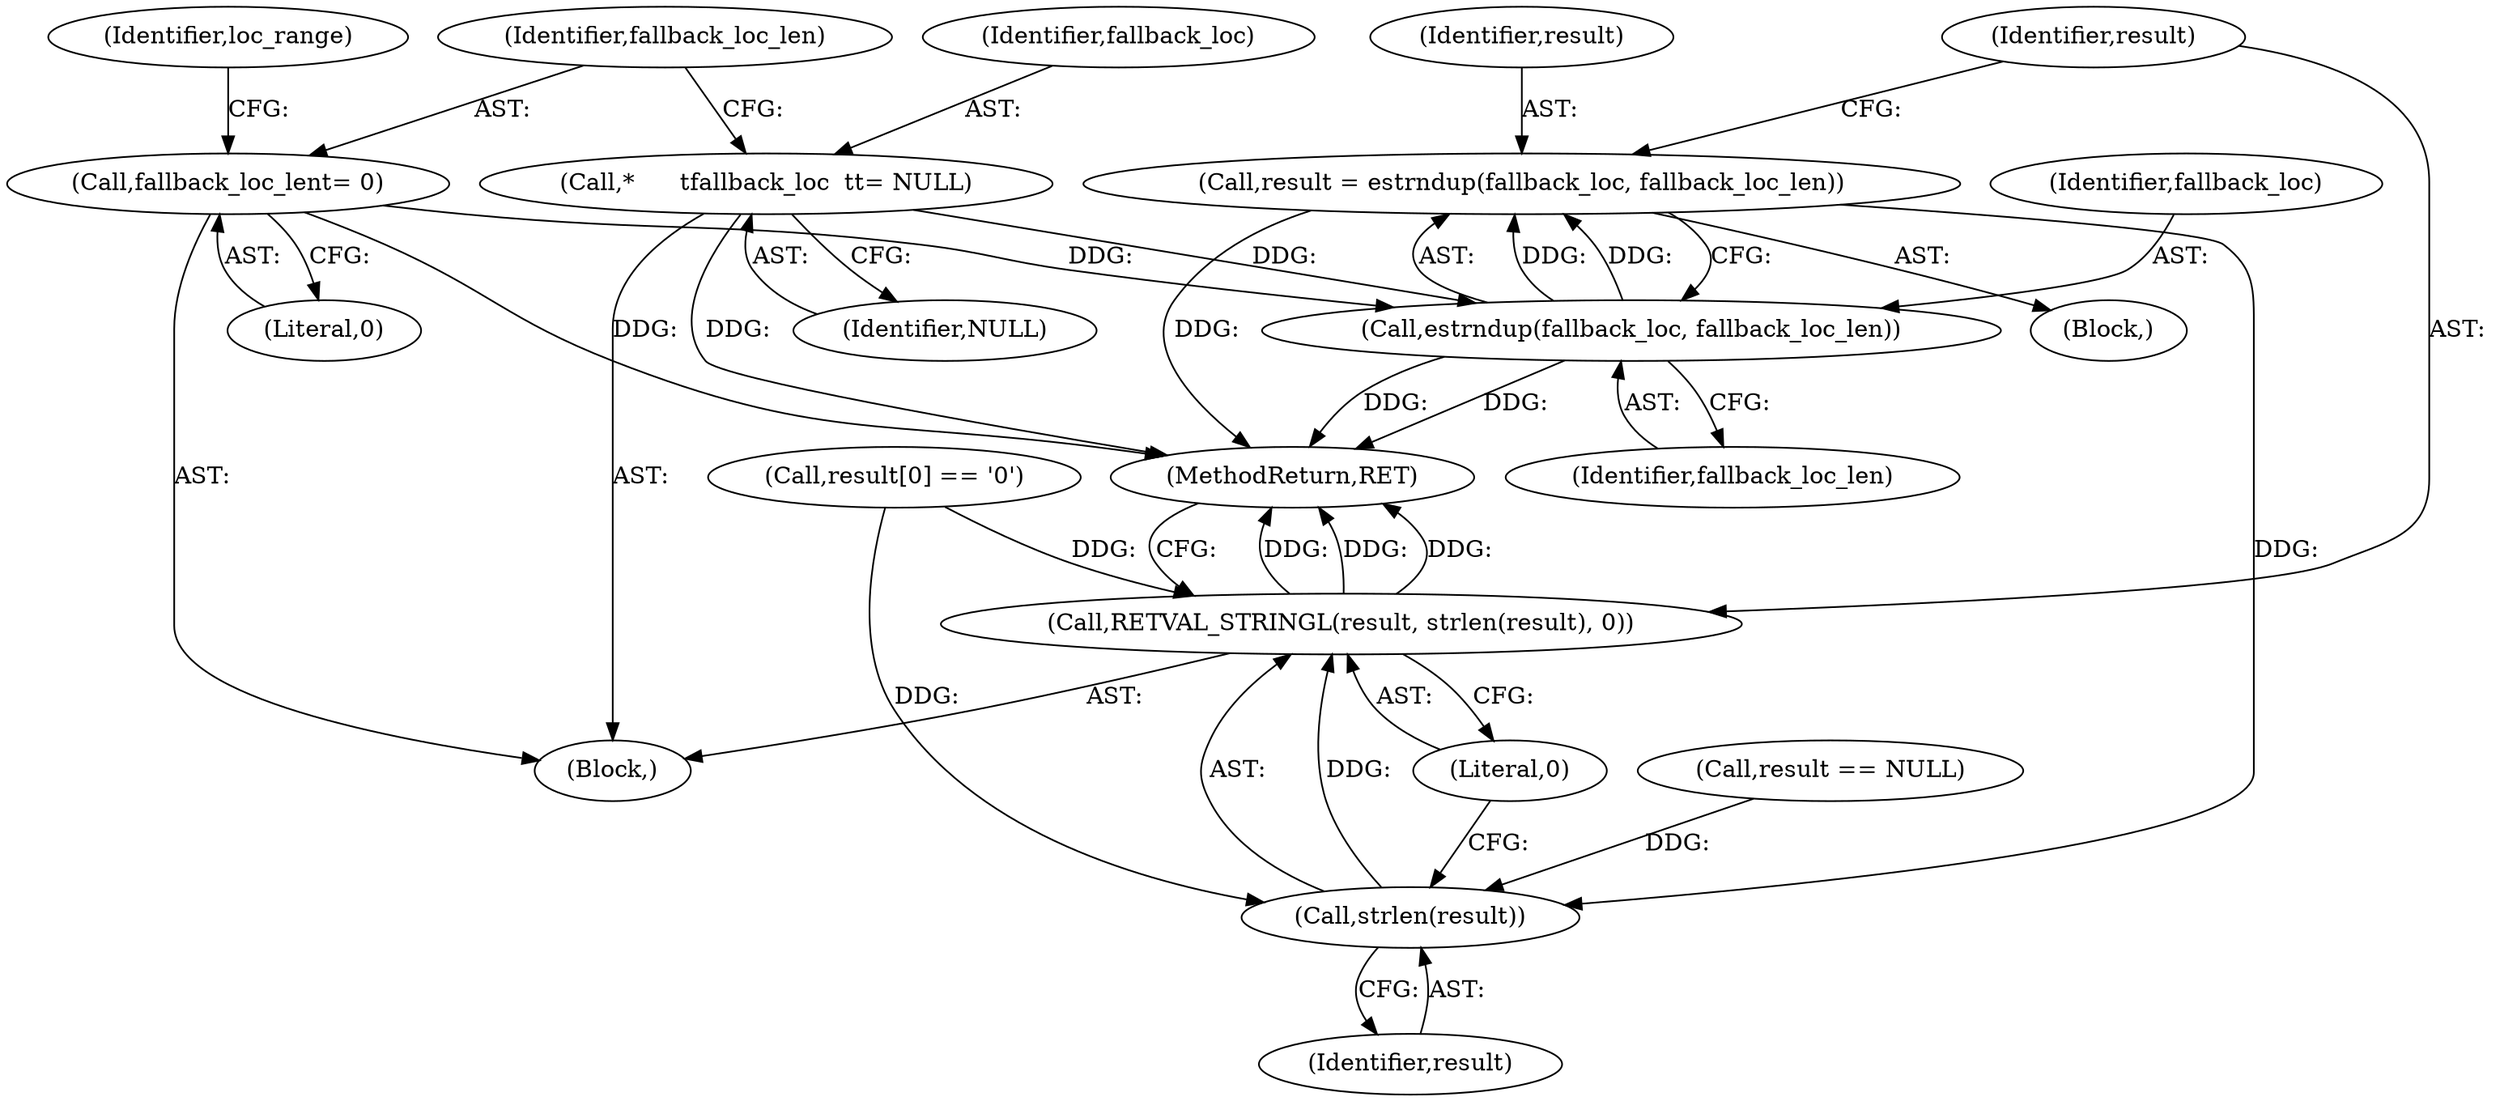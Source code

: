 digraph "0_php-src_97eff7eb57fc2320c267a949cffd622c38712484?w=1_11@pointer" {
"1000174" [label="(Call,result = estrndup(fallback_loc, fallback_loc_len))"];
"1000176" [label="(Call,estrndup(fallback_loc, fallback_loc_len))"];
"1000104" [label="(Call,*      \tfallback_loc  \t\t= NULL)"];
"1000108" [label="(Call,fallback_loc_len\t= 0)"];
"1000184" [label="(Call,strlen(result))"];
"1000182" [label="(Call,RETVAL_STRINGL(result, strlen(result), 0))"];
"1000182" [label="(Call,RETVAL_STRINGL(result, strlen(result), 0))"];
"1000175" [label="(Identifier,result)"];
"1000186" [label="(Literal,0)"];
"1000177" [label="(Identifier,fallback_loc)"];
"1000104" [label="(Call,*      \tfallback_loc  \t\t= NULL)"];
"1000109" [label="(Identifier,fallback_loc_len)"];
"1000165" [label="(Call,result[0] == '\0')"];
"1000110" [label="(Literal,0)"];
"1000113" [label="(Identifier,loc_range)"];
"1000184" [label="(Call,strlen(result))"];
"1000108" [label="(Call,fallback_loc_len\t= 0)"];
"1000183" [label="(Identifier,result)"];
"1000178" [label="(Identifier,fallback_loc_len)"];
"1000187" [label="(MethodReturn,RET)"];
"1000162" [label="(Call,result == NULL)"];
"1000106" [label="(Identifier,NULL)"];
"1000102" [label="(Block,)"];
"1000176" [label="(Call,estrndup(fallback_loc, fallback_loc_len))"];
"1000174" [label="(Call,result = estrndup(fallback_loc, fallback_loc_len))"];
"1000173" [label="(Block,)"];
"1000105" [label="(Identifier,fallback_loc)"];
"1000185" [label="(Identifier,result)"];
"1000174" -> "1000173"  [label="AST: "];
"1000174" -> "1000176"  [label="CFG: "];
"1000175" -> "1000174"  [label="AST: "];
"1000176" -> "1000174"  [label="AST: "];
"1000183" -> "1000174"  [label="CFG: "];
"1000174" -> "1000187"  [label="DDG: "];
"1000176" -> "1000174"  [label="DDG: "];
"1000176" -> "1000174"  [label="DDG: "];
"1000174" -> "1000184"  [label="DDG: "];
"1000176" -> "1000178"  [label="CFG: "];
"1000177" -> "1000176"  [label="AST: "];
"1000178" -> "1000176"  [label="AST: "];
"1000176" -> "1000187"  [label="DDG: "];
"1000176" -> "1000187"  [label="DDG: "];
"1000104" -> "1000176"  [label="DDG: "];
"1000108" -> "1000176"  [label="DDG: "];
"1000104" -> "1000102"  [label="AST: "];
"1000104" -> "1000106"  [label="CFG: "];
"1000105" -> "1000104"  [label="AST: "];
"1000106" -> "1000104"  [label="AST: "];
"1000109" -> "1000104"  [label="CFG: "];
"1000104" -> "1000187"  [label="DDG: "];
"1000108" -> "1000102"  [label="AST: "];
"1000108" -> "1000110"  [label="CFG: "];
"1000109" -> "1000108"  [label="AST: "];
"1000110" -> "1000108"  [label="AST: "];
"1000113" -> "1000108"  [label="CFG: "];
"1000108" -> "1000187"  [label="DDG: "];
"1000184" -> "1000182"  [label="AST: "];
"1000184" -> "1000185"  [label="CFG: "];
"1000185" -> "1000184"  [label="AST: "];
"1000186" -> "1000184"  [label="CFG: "];
"1000184" -> "1000182"  [label="DDG: "];
"1000165" -> "1000184"  [label="DDG: "];
"1000162" -> "1000184"  [label="DDG: "];
"1000182" -> "1000102"  [label="AST: "];
"1000182" -> "1000186"  [label="CFG: "];
"1000183" -> "1000182"  [label="AST: "];
"1000186" -> "1000182"  [label="AST: "];
"1000187" -> "1000182"  [label="CFG: "];
"1000182" -> "1000187"  [label="DDG: "];
"1000182" -> "1000187"  [label="DDG: "];
"1000182" -> "1000187"  [label="DDG: "];
"1000165" -> "1000182"  [label="DDG: "];
}
